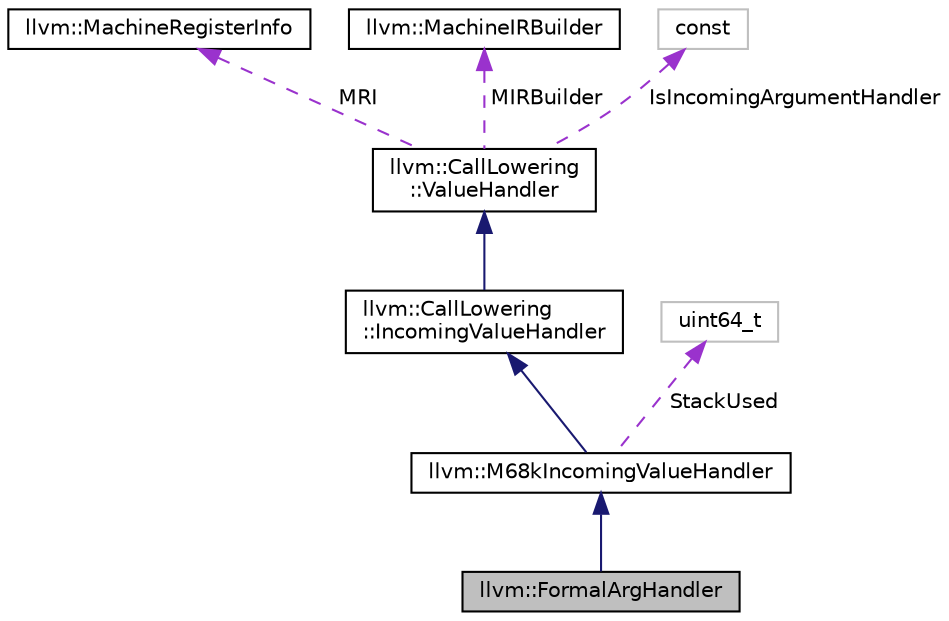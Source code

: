 digraph "llvm::FormalArgHandler"
{
 // LATEX_PDF_SIZE
  bgcolor="transparent";
  edge [fontname="Helvetica",fontsize="10",labelfontname="Helvetica",labelfontsize="10"];
  node [fontname="Helvetica",fontsize="10",shape=record];
  Node1 [label="llvm::FormalArgHandler",height=0.2,width=0.4,color="black", fillcolor="grey75", style="filled", fontcolor="black",tooltip=" "];
  Node2 -> Node1 [dir="back",color="midnightblue",fontsize="10",style="solid",fontname="Helvetica"];
  Node2 [label="llvm::M68kIncomingValueHandler",height=0.2,width=0.4,color="black",URL="$structllvm_1_1M68kIncomingValueHandler.html",tooltip=" "];
  Node3 -> Node2 [dir="back",color="midnightblue",fontsize="10",style="solid",fontname="Helvetica"];
  Node3 [label="llvm::CallLowering\l::IncomingValueHandler",height=0.2,width=0.4,color="black",URL="$structllvm_1_1CallLowering_1_1IncomingValueHandler.html",tooltip="Base class for ValueHandlers used for arguments coming into the current function, or for return value..."];
  Node4 -> Node3 [dir="back",color="midnightblue",fontsize="10",style="solid",fontname="Helvetica"];
  Node4 [label="llvm::CallLowering\l::ValueHandler",height=0.2,width=0.4,color="black",URL="$structllvm_1_1CallLowering_1_1ValueHandler.html",tooltip=" "];
  Node5 -> Node4 [dir="back",color="darkorchid3",fontsize="10",style="dashed",label=" MRI" ,fontname="Helvetica"];
  Node5 [label="llvm::MachineRegisterInfo",height=0.2,width=0.4,color="black",URL="$classllvm_1_1MachineRegisterInfo.html",tooltip="MachineRegisterInfo - Keep track of information for virtual and physical registers,..."];
  Node6 -> Node4 [dir="back",color="darkorchid3",fontsize="10",style="dashed",label=" MIRBuilder" ,fontname="Helvetica"];
  Node6 [label="llvm::MachineIRBuilder",height=0.2,width=0.4,color="black",URL="$classllvm_1_1MachineIRBuilder.html",tooltip="Helper class to build MachineInstr."];
  Node7 -> Node4 [dir="back",color="darkorchid3",fontsize="10",style="dashed",label=" IsIncomingArgumentHandler" ,fontname="Helvetica"];
  Node7 [label="const",height=0.2,width=0.4,color="grey75",tooltip=" "];
  Node8 -> Node2 [dir="back",color="darkorchid3",fontsize="10",style="dashed",label=" StackUsed" ,fontname="Helvetica"];
  Node8 [label="uint64_t",height=0.2,width=0.4,color="grey75",tooltip=" "];
}
